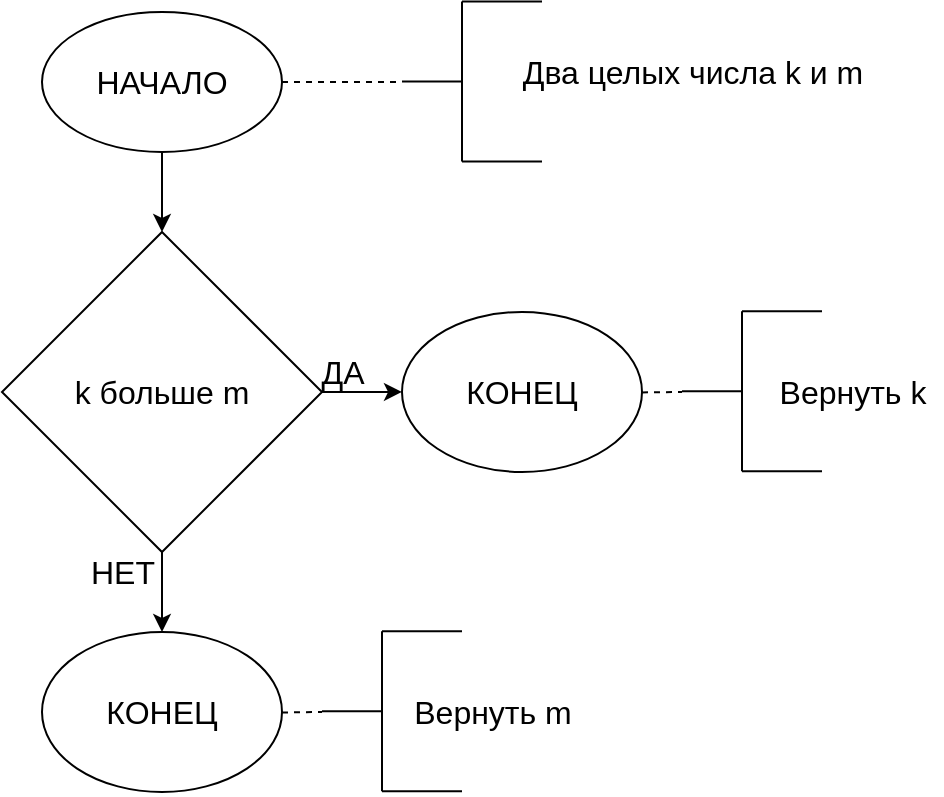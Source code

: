<mxfile version="16.5.1" type="device"><diagram id="SZOb2JwM7L8HK2ahVzwv" name="Страница 1"><mxGraphModel dx="918" dy="714" grid="1" gridSize="10" guides="1" tooltips="1" connect="1" arrows="1" fold="1" page="1" pageScale="1" pageWidth="1200" pageHeight="1920" math="0" shadow="0"><root><mxCell id="0"/><mxCell id="1" parent="0"/><mxCell id="YTqstkY3SGNHUKw7t7VL-3" style="edgeStyle=orthogonalEdgeStyle;rounded=0;orthogonalLoop=1;jettySize=auto;html=1;entryX=0.5;entryY=0;entryDx=0;entryDy=0;fontSize=16;" parent="1" source="YTqstkY3SGNHUKw7t7VL-1" target="YTqstkY3SGNHUKw7t7VL-2" edge="1"><mxGeometry relative="1" as="geometry"/></mxCell><mxCell id="YTqstkY3SGNHUKw7t7VL-1" value="НАЧАЛО" style="ellipse;whiteSpace=wrap;html=1;fontSize=16;" parent="1" vertex="1"><mxGeometry x="380" y="40" width="120" height="70" as="geometry"/></mxCell><mxCell id="YTqstkY3SGNHUKw7t7VL-5" style="edgeStyle=orthogonalEdgeStyle;rounded=0;orthogonalLoop=1;jettySize=auto;html=1;entryX=0;entryY=0.5;entryDx=0;entryDy=0;fontSize=16;" parent="1" source="YTqstkY3SGNHUKw7t7VL-2" target="YTqstkY3SGNHUKw7t7VL-6" edge="1"><mxGeometry relative="1" as="geometry"><mxPoint x="600" y="230" as="targetPoint"/></mxGeometry></mxCell><mxCell id="YTqstkY3SGNHUKw7t7VL-10" style="edgeStyle=orthogonalEdgeStyle;rounded=0;orthogonalLoop=1;jettySize=auto;html=1;entryX=0.5;entryY=0;entryDx=0;entryDy=0;fontSize=16;" parent="1" source="YTqstkY3SGNHUKw7t7VL-2" target="YTqstkY3SGNHUKw7t7VL-9" edge="1"><mxGeometry relative="1" as="geometry"/></mxCell><mxCell id="YTqstkY3SGNHUKw7t7VL-2" value="k больше m" style="rhombus;whiteSpace=wrap;html=1;fontSize=16;" parent="1" vertex="1"><mxGeometry x="360" y="150" width="160" height="160" as="geometry"/></mxCell><mxCell id="YTqstkY3SGNHUKw7t7VL-6" value="КОНЕЦ" style="ellipse;whiteSpace=wrap;html=1;fontSize=16;" parent="1" vertex="1"><mxGeometry x="560" y="189.98" width="120" height="80" as="geometry"/></mxCell><mxCell id="YTqstkY3SGNHUKw7t7VL-7" value="ДА" style="text;html=1;align=center;verticalAlign=middle;resizable=0;points=[];autosize=1;strokeColor=none;fillColor=none;fontSize=16;" parent="1" vertex="1"><mxGeometry x="510" y="210" width="40" height="20" as="geometry"/></mxCell><mxCell id="YTqstkY3SGNHUKw7t7VL-8" value="Вернуть k" style="text;html=1;align=center;verticalAlign=middle;resizable=0;points=[];autosize=1;strokeColor=none;fillColor=none;fontSize=16;" parent="1" vertex="1"><mxGeometry x="740" y="219.98" width="90" height="20" as="geometry"/></mxCell><mxCell id="YTqstkY3SGNHUKw7t7VL-9" value="КОНЕЦ" style="ellipse;whiteSpace=wrap;html=1;fontSize=16;" parent="1" vertex="1"><mxGeometry x="380" y="350" width="120" height="80" as="geometry"/></mxCell><mxCell id="YTqstkY3SGNHUKw7t7VL-11" value="НЕТ" style="text;html=1;align=center;verticalAlign=middle;resizable=0;points=[];autosize=1;strokeColor=none;fillColor=none;fontSize=16;" parent="1" vertex="1"><mxGeometry x="395" y="310" width="50" height="20" as="geometry"/></mxCell><mxCell id="YTqstkY3SGNHUKw7t7VL-12" value="Вернуть m" style="text;html=1;align=center;verticalAlign=middle;resizable=0;points=[];autosize=1;strokeColor=none;fillColor=none;fontSize=16;" parent="1" vertex="1"><mxGeometry x="560" y="380" width="90" height="20" as="geometry"/></mxCell><mxCell id="q37V8r7n8u_poQo8MPl7-1" value="" style="endArrow=none;html=1;rounded=0;fontSize=16;" edge="1" parent="1"><mxGeometry width="50" height="50" relative="1" as="geometry"><mxPoint x="590" y="74.76" as="sourcePoint"/><mxPoint x="560" y="74.76" as="targetPoint"/></mxGeometry></mxCell><mxCell id="q37V8r7n8u_poQo8MPl7-2" value="" style="endArrow=none;html=1;rounded=0;fontSize=16;" edge="1" parent="1"><mxGeometry width="50" height="50" relative="1" as="geometry"><mxPoint x="590" y="114.76" as="sourcePoint"/><mxPoint x="590" y="34.76" as="targetPoint"/></mxGeometry></mxCell><mxCell id="q37V8r7n8u_poQo8MPl7-3" value="Два целых числа k и m" style="text;html=1;align=center;verticalAlign=middle;resizable=0;points=[];autosize=1;strokeColor=none;fillColor=none;fontSize=16;" vertex="1" parent="1"><mxGeometry x="610" y="60.26" width="190" height="20" as="geometry"/></mxCell><mxCell id="q37V8r7n8u_poQo8MPl7-4" value="" style="endArrow=none;html=1;rounded=0;fontSize=16;" edge="1" parent="1"><mxGeometry width="50" height="50" relative="1" as="geometry"><mxPoint x="630" y="34.76" as="sourcePoint"/><mxPoint x="590" y="34.76" as="targetPoint"/></mxGeometry></mxCell><mxCell id="q37V8r7n8u_poQo8MPl7-5" value="" style="endArrow=none;html=1;rounded=0;fontSize=16;" edge="1" parent="1"><mxGeometry width="50" height="50" relative="1" as="geometry"><mxPoint x="630" y="114.76" as="sourcePoint"/><mxPoint x="590" y="114.76" as="targetPoint"/></mxGeometry></mxCell><mxCell id="q37V8r7n8u_poQo8MPl7-6" value="" style="endArrow=none;dashed=1;html=1;rounded=0;exitX=1;exitY=0.5;exitDx=0;exitDy=0;" edge="1" parent="1" source="YTqstkY3SGNHUKw7t7VL-1"><mxGeometry width="50" height="50" relative="1" as="geometry"><mxPoint x="540" y="190" as="sourcePoint"/><mxPoint x="560" y="75" as="targetPoint"/></mxGeometry></mxCell><mxCell id="q37V8r7n8u_poQo8MPl7-7" value="" style="endArrow=none;html=1;rounded=0;fontSize=16;" edge="1" parent="1"><mxGeometry width="50" height="50" relative="1" as="geometry"><mxPoint x="730" y="229.58" as="sourcePoint"/><mxPoint x="700" y="229.58" as="targetPoint"/></mxGeometry></mxCell><mxCell id="q37V8r7n8u_poQo8MPl7-8" value="" style="endArrow=none;html=1;rounded=0;fontSize=16;" edge="1" parent="1"><mxGeometry width="50" height="50" relative="1" as="geometry"><mxPoint x="730" y="269.58" as="sourcePoint"/><mxPoint x="730" y="189.58" as="targetPoint"/></mxGeometry></mxCell><mxCell id="q37V8r7n8u_poQo8MPl7-9" value="" style="endArrow=none;html=1;rounded=0;fontSize=16;" edge="1" parent="1"><mxGeometry width="50" height="50" relative="1" as="geometry"><mxPoint x="770" y="189.58" as="sourcePoint"/><mxPoint x="730" y="189.58" as="targetPoint"/></mxGeometry></mxCell><mxCell id="q37V8r7n8u_poQo8MPl7-10" value="" style="endArrow=none;html=1;rounded=0;fontSize=16;" edge="1" parent="1"><mxGeometry width="50" height="50" relative="1" as="geometry"><mxPoint x="770" y="269.58" as="sourcePoint"/><mxPoint x="730" y="269.58" as="targetPoint"/></mxGeometry></mxCell><mxCell id="q37V8r7n8u_poQo8MPl7-11" value="" style="endArrow=none;dashed=1;html=1;rounded=0;exitX=1;exitY=0.5;exitDx=0;exitDy=0;" edge="1" parent="1"><mxGeometry width="50" height="50" relative="1" as="geometry"><mxPoint x="680" y="230.22" as="sourcePoint"/><mxPoint x="700" y="229.98" as="targetPoint"/></mxGeometry></mxCell><mxCell id="q37V8r7n8u_poQo8MPl7-13" value="" style="endArrow=none;html=1;rounded=0;fontSize=16;" edge="1" parent="1"><mxGeometry width="50" height="50" relative="1" as="geometry"><mxPoint x="550" y="389.6" as="sourcePoint"/><mxPoint x="520" y="389.6" as="targetPoint"/></mxGeometry></mxCell><mxCell id="q37V8r7n8u_poQo8MPl7-14" value="" style="endArrow=none;html=1;rounded=0;fontSize=16;" edge="1" parent="1"><mxGeometry width="50" height="50" relative="1" as="geometry"><mxPoint x="550" y="429.6" as="sourcePoint"/><mxPoint x="550" y="349.6" as="targetPoint"/></mxGeometry></mxCell><mxCell id="q37V8r7n8u_poQo8MPl7-15" value="" style="endArrow=none;html=1;rounded=0;fontSize=16;" edge="1" parent="1"><mxGeometry width="50" height="50" relative="1" as="geometry"><mxPoint x="590" y="349.6" as="sourcePoint"/><mxPoint x="550" y="349.6" as="targetPoint"/></mxGeometry></mxCell><mxCell id="q37V8r7n8u_poQo8MPl7-16" value="" style="endArrow=none;html=1;rounded=0;fontSize=16;" edge="1" parent="1"><mxGeometry width="50" height="50" relative="1" as="geometry"><mxPoint x="590" y="429.6" as="sourcePoint"/><mxPoint x="550" y="429.6" as="targetPoint"/></mxGeometry></mxCell><mxCell id="q37V8r7n8u_poQo8MPl7-17" value="" style="endArrow=none;dashed=1;html=1;rounded=0;exitX=1;exitY=0.5;exitDx=0;exitDy=0;" edge="1" parent="1"><mxGeometry width="50" height="50" relative="1" as="geometry"><mxPoint x="500" y="390.24" as="sourcePoint"/><mxPoint x="520" y="390" as="targetPoint"/></mxGeometry></mxCell></root></mxGraphModel></diagram></mxfile>